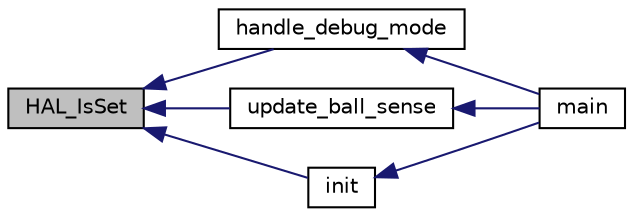 digraph "HAL_IsSet"
{
  edge [fontname="Helvetica",fontsize="10",labelfontname="Helvetica",labelfontsize="10"];
  node [fontname="Helvetica",fontsize="10",shape=record];
  rankdir="LR";
  Node8 [label="HAL_IsSet",height=0.2,width=0.4,color="black", fillcolor="grey75", style="filled", fontcolor="black"];
  Node8 -> Node9 [dir="back",color="midnightblue",fontsize="10",style="solid",fontname="Helvetica"];
  Node9 [label="handle_debug_mode",height=0.2,width=0.4,color="black", fillcolor="white", style="filled",URL="$main_8c.html#ae702ed1cac6218459a4450e242b21e6f"];
  Node9 -> Node10 [dir="back",color="midnightblue",fontsize="10",style="solid",fontname="Helvetica"];
  Node10 [label="main",height=0.2,width=0.4,color="black", fillcolor="white", style="filled",URL="$main_8c.html#acdef7a1fd863a6d3770c1268cb06add3"];
  Node8 -> Node11 [dir="back",color="midnightblue",fontsize="10",style="solid",fontname="Helvetica"];
  Node11 [label="update_ball_sense",height=0.2,width=0.4,color="black", fillcolor="white", style="filled",URL="$main_8c.html#aab9d7a735441932d098ebfe60559ba10"];
  Node11 -> Node10 [dir="back",color="midnightblue",fontsize="10",style="solid",fontname="Helvetica"];
  Node8 -> Node12 [dir="back",color="midnightblue",fontsize="10",style="solid",fontname="Helvetica"];
  Node12 [label="init",height=0.2,width=0.4,color="black", fillcolor="white", style="filled",URL="$main_8c.html#a02fd73d861ef2e4aabb38c0c9ff82947"];
  Node12 -> Node10 [dir="back",color="midnightblue",fontsize="10",style="solid",fontname="Helvetica"];
}
